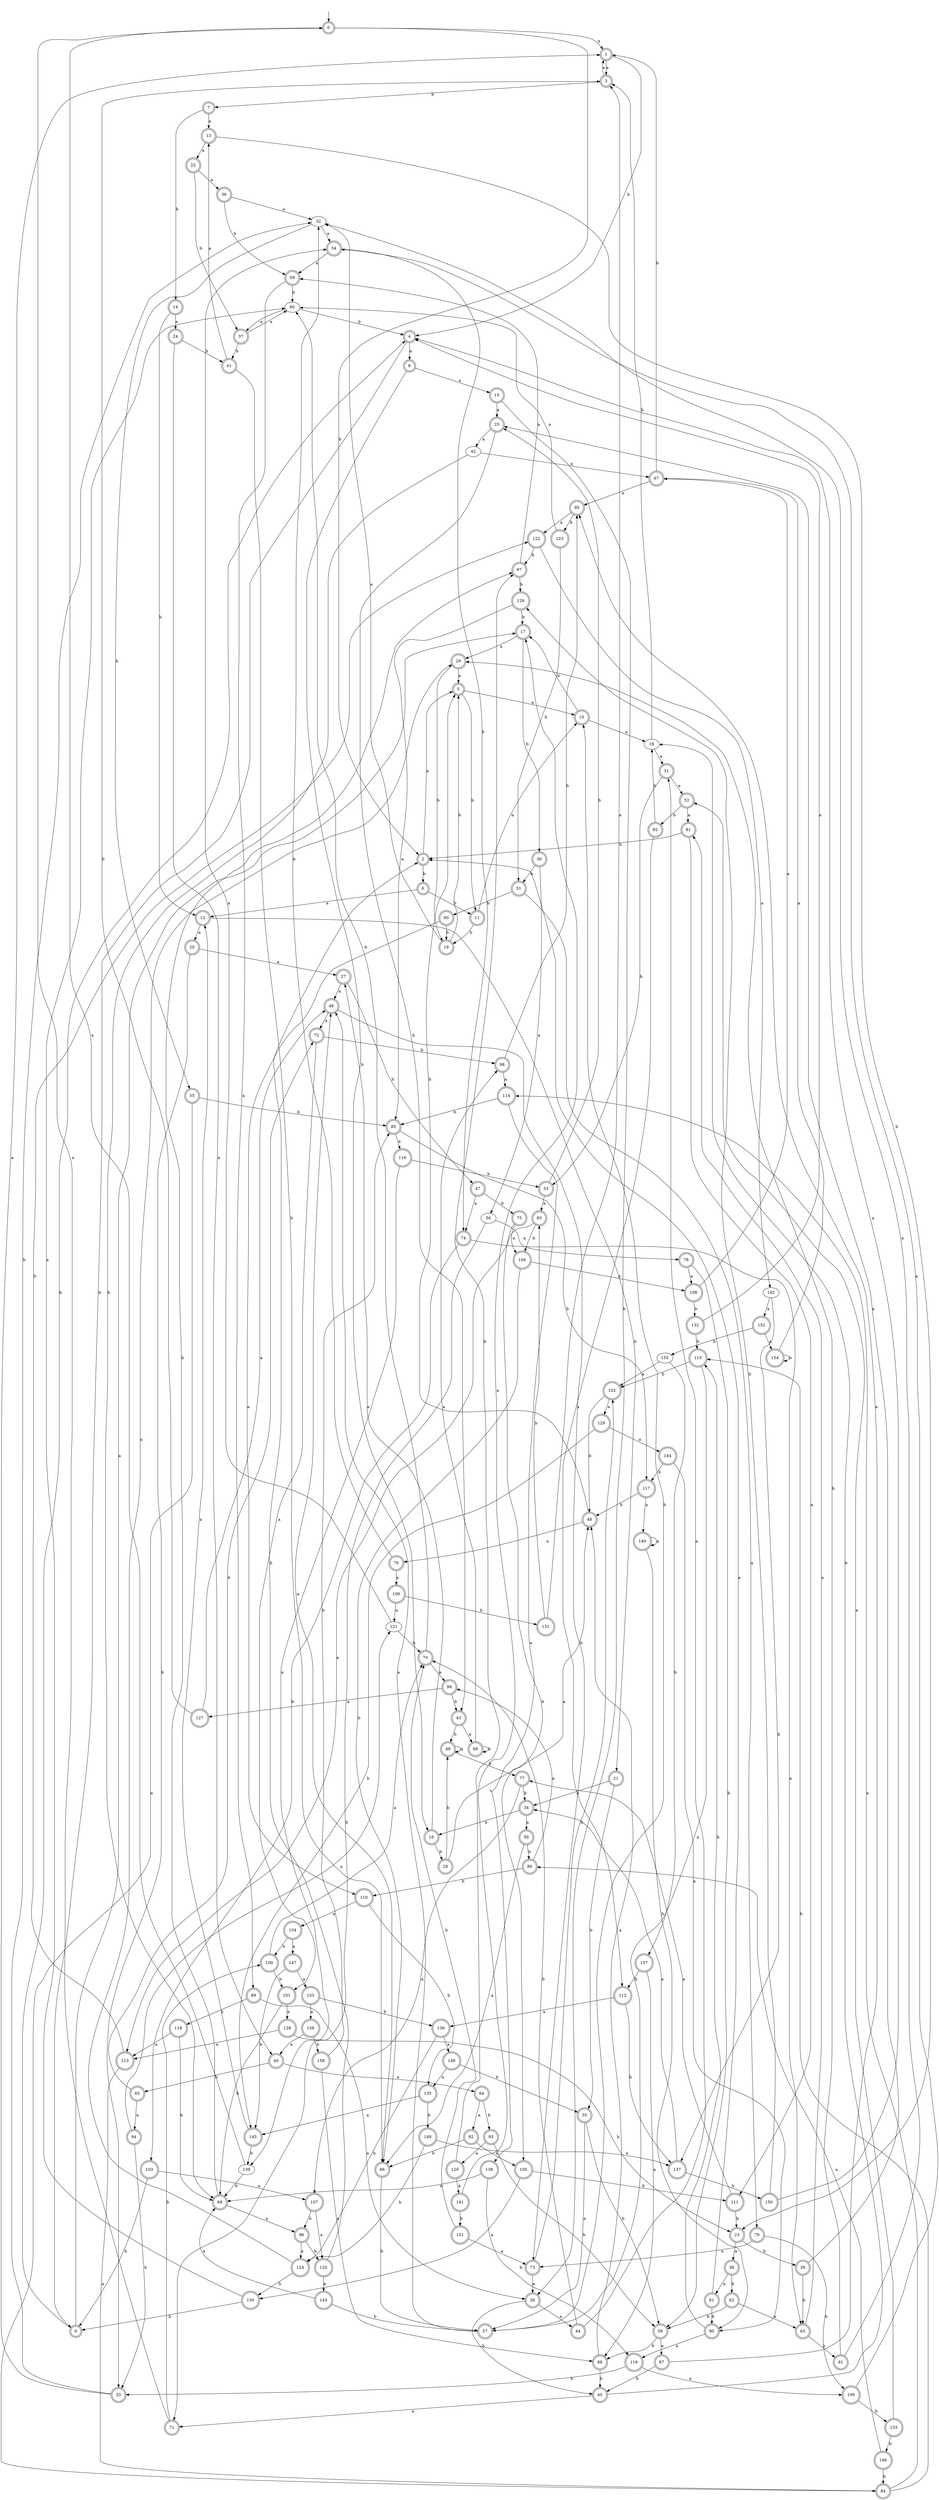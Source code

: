 digraph RandomDFA {
  __start0 [label="", shape=none];
  __start0 -> 0 [label=""];
  0 [shape=circle] [shape=doublecircle]
  0 -> 1 [label="a"]
  0 -> 2 [label="b"]
  1 [shape=doublecircle]
  1 -> 3 [label="a"]
  1 -> 4 [label="b"]
  2 [shape=doublecircle]
  2 -> 5 [label="a"]
  2 -> 6 [label="b"]
  3 [shape=doublecircle]
  3 -> 1 [label="a"]
  3 -> 7 [label="b"]
  4 [shape=doublecircle]
  4 -> 8 [label="a"]
  4 -> 9 [label="b"]
  5 [shape=doublecircle]
  5 -> 10 [label="a"]
  5 -> 11 [label="b"]
  6 [shape=doublecircle]
  6 -> 12 [label="a"]
  6 -> 11 [label="b"]
  7 [shape=doublecircle]
  7 -> 13 [label="a"]
  7 -> 14 [label="b"]
  8 [shape=doublecircle]
  8 -> 15 [label="a"]
  8 -> 16 [label="b"]
  9 [shape=doublecircle]
  9 -> 17 [label="a"]
  9 -> 4 [label="b"]
  10 [shape=doublecircle]
  10 -> 18 [label="a"]
  10 -> 17 [label="b"]
  11 [shape=doublecircle]
  11 -> 10 [label="a"]
  11 -> 19 [label="b"]
  12 [shape=doublecircle]
  12 -> 20 [label="a"]
  12 -> 21 [label="b"]
  13 [shape=doublecircle]
  13 -> 22 [label="a"]
  13 -> 23 [label="b"]
  14 [shape=doublecircle]
  14 -> 24 [label="a"]
  14 -> 12 [label="b"]
  15 [shape=doublecircle]
  15 -> 25 [label="a"]
  15 -> 26 [label="b"]
  16 [shape=doublecircle]
  16 -> 27 [label="a"]
  16 -> 28 [label="b"]
  17 [shape=doublecircle]
  17 -> 29 [label="a"]
  17 -> 30 [label="b"]
  18
  18 -> 31 [label="a"]
  18 -> 3 [label="b"]
  19 [shape=doublecircle]
  19 -> 32 [label="a"]
  19 -> 5 [label="b"]
  20 [shape=doublecircle]
  20 -> 27 [label="a"]
  20 -> 33 [label="b"]
  21 [shape=doublecircle]
  21 -> 34 [label="a"]
  21 -> 35 [label="b"]
  22 [shape=doublecircle]
  22 -> 36 [label="a"]
  22 -> 37 [label="b"]
  23 [shape=doublecircle]
  23 -> 38 [label="a"]
  23 -> 39 [label="b"]
  24 [shape=doublecircle]
  24 -> 40 [label="a"]
  24 -> 41 [label="b"]
  25 [shape=doublecircle]
  25 -> 42 [label="a"]
  25 -> 43 [label="b"]
  26 [shape=doublecircle]
  26 -> 44 [label="a"]
  26 -> 45 [label="b"]
  27 [shape=doublecircle]
  27 -> 46 [label="a"]
  27 -> 47 [label="b"]
  28 [shape=doublecircle]
  28 -> 48 [label="a"]
  28 -> 49 [label="b"]
  29 [shape=doublecircle]
  29 -> 5 [label="a"]
  29 -> 19 [label="b"]
  30 [shape=doublecircle]
  30 -> 50 [label="a"]
  30 -> 51 [label="b"]
  31 [shape=doublecircle]
  31 -> 52 [label="a"]
  31 -> 53 [label="b"]
  32
  32 -> 54 [label="a"]
  32 -> 55 [label="b"]
  33 [shape=doublecircle]
  33 -> 1 [label="a"]
  33 -> 32 [label="b"]
  34 [shape=doublecircle]
  34 -> 56 [label="a"]
  34 -> 16 [label="b"]
  35 [shape=doublecircle]
  35 -> 57 [label="a"]
  35 -> 58 [label="b"]
  36 [shape=doublecircle]
  36 -> 32 [label="a"]
  36 -> 59 [label="b"]
  37 [shape=doublecircle]
  37 -> 60 [label="a"]
  37 -> 41 [label="b"]
  38 [shape=doublecircle]
  38 -> 61 [label="a"]
  38 -> 62 [label="b"]
  39 [shape=doublecircle]
  39 -> 25 [label="a"]
  39 -> 63 [label="b"]
  40 [shape=doublecircle]
  40 -> 64 [label="a"]
  40 -> 65 [label="b"]
  41 [shape=doublecircle]
  41 -> 13 [label="a"]
  41 -> 66 [label="b"]
  42
  42 -> 67 [label="a"]
  42 -> 68 [label="b"]
  43 [shape=doublecircle]
  43 -> 69 [label="a"]
  43 -> 49 [label="b"]
  44 [shape=doublecircle]
  44 -> 31 [label="a"]
  44 -> 70 [label="b"]
  45 [shape=doublecircle]
  45 -> 71 [label="a"]
  45 -> 18 [label="b"]
  46 [shape=doublecircle]
  46 -> 72 [label="a"]
  46 -> 73 [label="b"]
  47 [shape=doublecircle]
  47 -> 74 [label="a"]
  47 -> 75 [label="b"]
  48 [shape=doublecircle]
  48 -> 76 [label="a"]
  48 -> 5 [label="b"]
  49 [shape=doublecircle]
  49 -> 49 [label="a"]
  49 -> 77 [label="b"]
  50
  50 -> 78 [label="a"]
  50 -> 71 [label="b"]
  51 [shape=doublecircle]
  51 -> 79 [label="a"]
  51 -> 80 [label="b"]
  52 [shape=doublecircle]
  52 -> 81 [label="a"]
  52 -> 82 [label="b"]
  53 [shape=doublecircle]
  53 -> 83 [label="a"]
  53 -> 25 [label="b"]
  54 [shape=doublecircle]
  54 -> 59 [label="a"]
  54 -> 74 [label="b"]
  55 [shape=doublecircle]
  55 -> 84 [label="a"]
  55 -> 85 [label="b"]
  56 [shape=doublecircle]
  56 -> 66 [label="a"]
  56 -> 86 [label="b"]
  57 [shape=doublecircle]
  57 -> 46 [label="a"]
  57 -> 10 [label="b"]
  58 [shape=doublecircle]
  58 -> 87 [label="a"]
  58 -> 88 [label="b"]
  59 [shape=doublecircle]
  59 -> 89 [label="a"]
  59 -> 60 [label="b"]
  60
  60 -> 37 [label="a"]
  60 -> 4 [label="b"]
  61 [shape=doublecircle]
  61 -> 2 [label="a"]
  61 -> 90 [label="b"]
  62 [shape=doublecircle]
  62 -> 63 [label="a"]
  62 -> 58 [label="b"]
  63 [shape=doublecircle]
  63 -> 81 [label="a"]
  63 -> 91 [label="b"]
  64 [shape=doublecircle]
  64 -> 92 [label="a"]
  64 -> 93 [label="b"]
  65 [shape=doublecircle]
  65 -> 94 [label="a"]
  65 -> 72 [label="b"]
  66 [shape=doublecircle]
  66 -> 46 [label="a"]
  66 -> 57 [label="b"]
  67 [shape=doublecircle]
  67 -> 95 [label="a"]
  67 -> 1 [label="b"]
  68 [shape=doublecircle]
  68 -> 96 [label="a"]
  68 -> 97 [label="b"]
  69 [shape=doublecircle]
  69 -> 98 [label="a"]
  69 -> 69 [label="b"]
  70 [shape=doublecircle]
  70 -> 99 [label="a"]
  70 -> 60 [label="b"]
  71 [shape=doublecircle]
  71 -> 0 [label="a"]
  71 -> 100 [label="b"]
  72 [shape=doublecircle]
  72 -> 101 [label="a"]
  72 -> 98 [label="b"]
  73 [shape=doublecircle]
  73 -> 26 [label="a"]
  73 -> 102 [label="b"]
  74 [shape=doublecircle]
  74 -> 63 [label="a"]
  74 -> 103 [label="b"]
  75 [shape=doublecircle]
  75 -> 104 [label="a"]
  75 -> 105 [label="b"]
  76 [shape=doublecircle]
  76 -> 106 [label="a"]
  76 -> 32 [label="b"]
  77 [shape=doublecircle]
  77 -> 107 [label="a"]
  77 -> 34 [label="b"]
  78 [shape=doublecircle]
  78 -> 108 [label="a"]
  78 -> 58 [label="b"]
  79 [shape=doublecircle]
  79 -> 73 [label="a"]
  79 -> 109 [label="b"]
  80 [shape=doublecircle]
  80 -> 110 [label="a"]
  80 -> 19 [label="b"]
  81 [shape=doublecircle]
  81 -> 111 [label="a"]
  81 -> 2 [label="b"]
  82 [shape=doublecircle]
  82 -> 112 [label="a"]
  82 -> 18 [label="b"]
  83 [shape=doublecircle]
  83 -> 113 [label="a"]
  83 -> 104 [label="b"]
  84 [shape=doublecircle]
  84 -> 114 [label="a"]
  84 -> 115 [label="b"]
  85 [shape=doublecircle]
  85 -> 116 [label="a"]
  85 -> 117 [label="b"]
  86 [shape=doublecircle]
  86 -> 99 [label="a"]
  86 -> 110 [label="b"]
  87 [shape=doublecircle]
  87 -> 95 [label="a"]
  87 -> 45 [label="b"]
  88 [shape=doublecircle]
  88 -> 48 [label="a"]
  88 -> 45 [label="b"]
  89 [shape=doublecircle]
  89 -> 26 [label="a"]
  89 -> 118 [label="b"]
  90 [shape=doublecircle]
  90 -> 119 [label="a"]
  90 -> 115 [label="b"]
  91 [shape=doublecircle]
  91 -> 32 [label="a"]
  91 -> 29 [label="b"]
  92 [shape=doublecircle]
  92 -> 105 [label="a"]
  92 -> 66 [label="b"]
  93 [shape=doublecircle]
  93 -> 120 [label="a"]
  93 -> 58 [label="b"]
  94 [shape=doublecircle]
  94 -> 121 [label="a"]
  94 -> 33 [label="b"]
  95 [shape=doublecircle]
  95 -> 122 [label="a"]
  95 -> 123 [label="b"]
  96 [shape=doublecircle]
  96 -> 124 [label="a"]
  96 -> 125 [label="b"]
  97 [shape=doublecircle]
  97 -> 59 [label="a"]
  97 -> 126 [label="b"]
  98 [shape=doublecircle]
  98 -> 114 [label="a"]
  98 -> 95 [label="b"]
  99 [shape=doublecircle]
  99 -> 127 [label="a"]
  99 -> 43 [label="b"]
  100 [shape=doublecircle]
  100 -> 70 [label="a"]
  100 -> 101 [label="b"]
  101 [shape=doublecircle]
  101 -> 128 [label="a"]
  101 -> 68 [label="b"]
  102 [shape=doublecircle]
  102 -> 129 [label="a"]
  102 -> 48 [label="b"]
  103 [shape=doublecircle]
  103 -> 107 [label="a"]
  103 -> 9 [label="b"]
  104 [shape=doublecircle]
  104 -> 108 [label="a"]
  104 -> 66 [label="b"]
  105 [shape=doublecircle]
  105 -> 130 [label="a"]
  105 -> 111 [label="b"]
  106 [shape=doublecircle]
  106 -> 121 [label="a"]
  106 -> 131 [label="b"]
  107 [shape=doublecircle]
  107 -> 125 [label="a"]
  107 -> 96 [label="b"]
  108 [shape=doublecircle]
  108 -> 67 [label="a"]
  108 -> 132 [label="b"]
  109 [shape=doublecircle]
  109 -> 54 [label="a"]
  109 -> 133 [label="b"]
  110 [shape=doublecircle]
  110 -> 134 [label="a"]
  110 -> 135 [label="b"]
  111 [shape=doublecircle]
  111 -> 77 [label="a"]
  111 -> 23 [label="b"]
  112 [shape=doublecircle]
  112 -> 136 [label="a"]
  112 -> 137 [label="b"]
  113 [shape=doublecircle]
  113 -> 84 [label="a"]
  113 -> 122 [label="b"]
  114 [shape=doublecircle]
  114 -> 138 [label="a"]
  114 -> 85 [label="b"]
  115 [shape=doublecircle]
  115 -> 57 [label="a"]
  115 -> 102 [label="b"]
  116 [shape=doublecircle]
  116 -> 139 [label="a"]
  116 -> 53 [label="b"]
  117 [shape=doublecircle]
  117 -> 140 [label="a"]
  117 -> 48 [label="b"]
  118 [shape=doublecircle]
  118 -> 113 [label="a"]
  118 -> 68 [label="b"]
  119 [shape=doublecircle]
  119 -> 109 [label="a"]
  119 -> 33 [label="b"]
  120 [shape=doublecircle]
  120 -> 141 [label="a"]
  120 -> 97 [label="b"]
  121
  121 -> 54 [label="a"]
  121 -> 70 [label="b"]
  122 [shape=doublecircle]
  122 -> 142 [label="a"]
  122 -> 97 [label="b"]
  123 [shape=doublecircle]
  123 -> 60 [label="a"]
  123 -> 51 [label="b"]
  124 [shape=doublecircle]
  124 -> 29 [label="a"]
  124 -> 130 [label="b"]
  125 [shape=doublecircle]
  125 -> 143 [label="a"]
  125 -> 2 [label="b"]
  126 [shape=doublecircle]
  126 -> 85 [label="a"]
  126 -> 17 [label="b"]
  127 [shape=doublecircle]
  127 -> 46 [label="a"]
  127 -> 3 [label="b"]
  128 [shape=doublecircle]
  128 -> 113 [label="a"]
  128 -> 23 [label="b"]
  129 [shape=doublecircle]
  129 -> 144 [label="a"]
  129 -> 145 [label="b"]
  130 [shape=doublecircle]
  130 -> 60 [label="a"]
  130 -> 9 [label="b"]
  131 [shape=doublecircle]
  131 -> 3 [label="a"]
  131 -> 83 [label="b"]
  132 [shape=doublecircle]
  132 -> 4 [label="a"]
  132 -> 115 [label="b"]
  133 [shape=doublecircle]
  133 -> 52 [label="a"]
  133 -> 146 [label="b"]
  134 [shape=doublecircle]
  134 -> 147 [label="a"]
  134 -> 100 [label="b"]
  135 [shape=doublecircle]
  135 -> 145 [label="a"]
  135 -> 148 [label="b"]
  136 [shape=doublecircle]
  136 -> 149 [label="a"]
  136 -> 124 [label="b"]
  137 [shape=doublecircle]
  137 -> 34 [label="a"]
  137 -> 150 [label="b"]
  138 [shape=doublecircle]
  138 -> 68 [label="a"]
  138 -> 119 [label="b"]
  139
  139 -> 0 [label="a"]
  139 -> 68 [label="b"]
  140 [shape=doublecircle]
  140 -> 140 [label="a"]
  140 -> 90 [label="b"]
  141 [shape=doublecircle]
  141 -> 17 [label="a"]
  141 -> 151 [label="b"]
  142
  142 -> 152 [label="a"]
  142 -> 137 [label="b"]
  143 [shape=doublecircle]
  143 -> 68 [label="a"]
  143 -> 57 [label="b"]
  144 [shape=doublecircle]
  144 -> 90 [label="a"]
  144 -> 117 [label="b"]
  145 [shape=doublecircle]
  145 -> 12 [label="a"]
  145 -> 139 [label="b"]
  146 [shape=doublecircle]
  146 -> 86 [label="a"]
  146 -> 84 [label="b"]
  147 [shape=doublecircle]
  147 -> 153 [label="a"]
  147 -> 145 [label="b"]
  148 [shape=doublecircle]
  148 -> 137 [label="a"]
  148 -> 124 [label="b"]
  149 [shape=doublecircle]
  149 -> 135 [label="a"]
  149 -> 35 [label="b"]
  150 [shape=doublecircle]
  150 -> 4 [label="a"]
  150 -> 126 [label="b"]
  151 [shape=doublecircle]
  151 -> 73 [label="a"]
  151 -> 70 [label="b"]
  152 [shape=doublecircle]
  152 -> 154 [label="a"]
  152 -> 155 [label="b"]
  153 [shape=doublecircle]
  153 -> 156 [label="a"]
  153 -> 136 [label="b"]
  154 [shape=doublecircle]
  154 -> 67 [label="a"]
  154 -> 154 [label="b"]
  155
  155 -> 102 [label="a"]
  155 -> 157 [label="b"]
  156 [shape=doublecircle]
  156 -> 40 [label="a"]
  156 -> 158 [label="b"]
  157 [shape=doublecircle]
  157 -> 88 [label="a"]
  157 -> 112 [label="b"]
  158 [shape=doublecircle]
  158 -> 88 [label="a"]
  158 -> 85 [label="b"]
}
